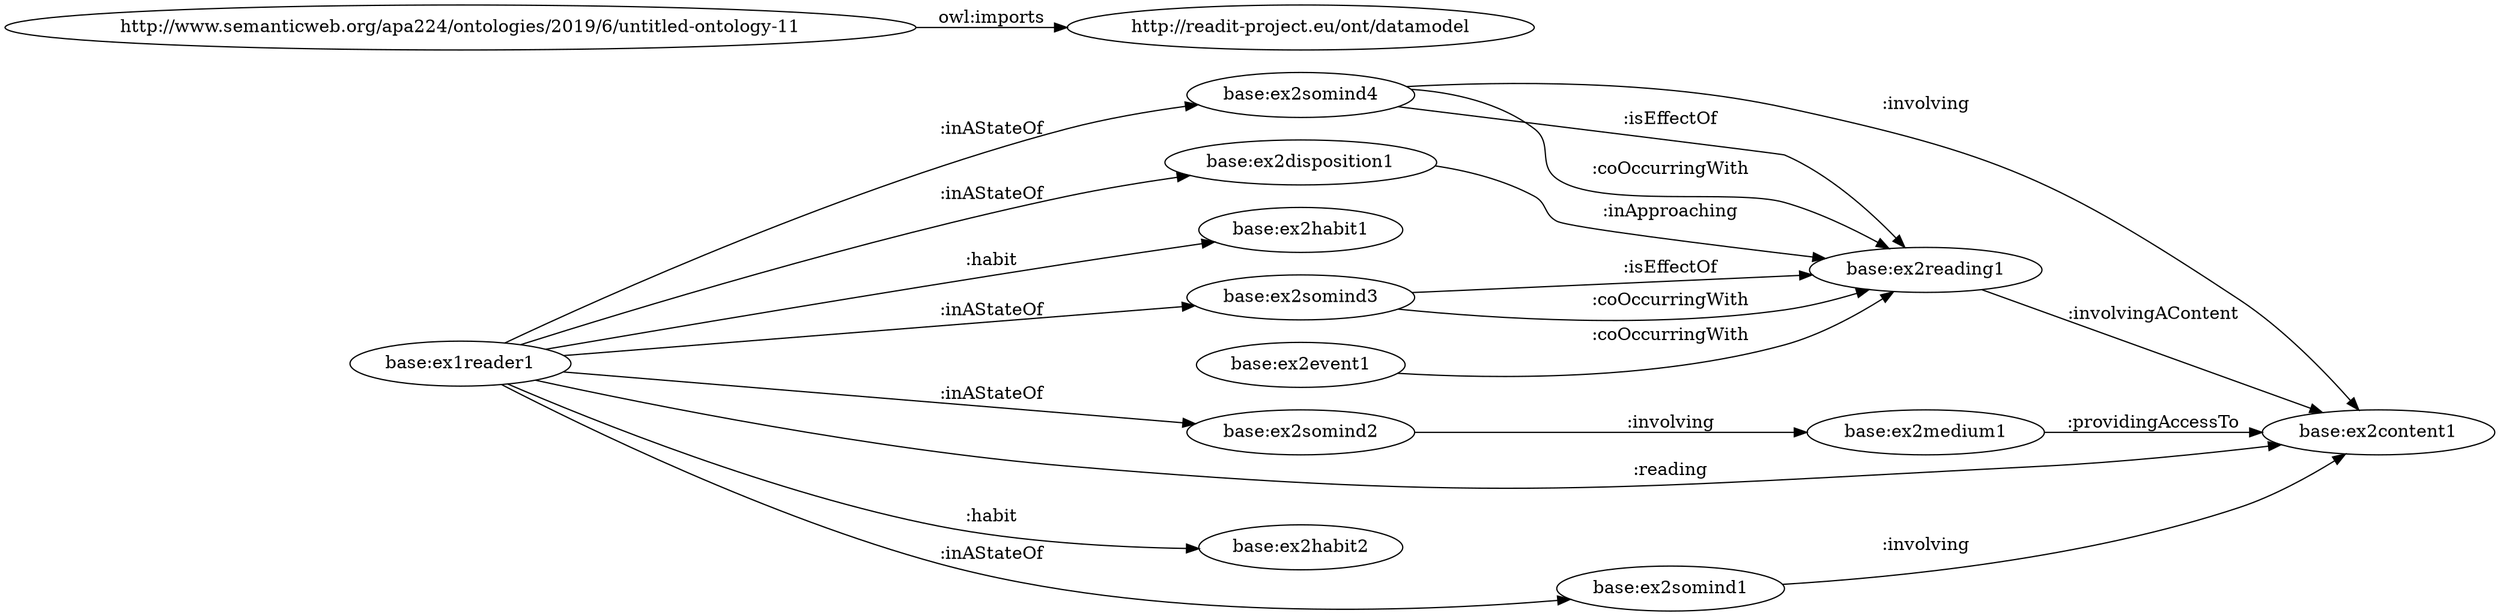 digraph ar2dtool_diagram { 
rankdir=LR;
size="1501"
	"base:ex1reader1" -> "base:ex2somind3" [ label = ":inAStateOf" ];
	"base:ex1reader1" -> "base:ex2somind4" [ label = ":inAStateOf" ];
	"base:ex1reader1" -> "base:ex2habit1" [ label = ":habit" ];
	"base:ex1reader1" -> "base:ex2somind2" [ label = ":inAStateOf" ];
	"base:ex1reader1" -> "base:ex2content1" [ label = ":reading" ];
	"base:ex1reader1" -> "base:ex2disposition1" [ label = ":inAStateOf" ];
	"base:ex1reader1" -> "base:ex2somind1" [ label = ":inAStateOf" ];
	"base:ex1reader1" -> "base:ex2habit2" [ label = ":habit" ];
	"base:ex2disposition1" -> "base:ex2reading1" [ label = ":inApproaching" ];
	"base:ex2somind4" -> "base:ex2reading1" [ label = ":isEffectOf" ];
	"base:ex2somind4" -> "base:ex2content1" [ label = ":involving" ];
	"base:ex2somind4" -> "base:ex2reading1" [ label = ":coOccurringWith" ];
	"base:ex2event1" -> "base:ex2reading1" [ label = ":coOccurringWith" ];
	"base:ex2somind2" -> "base:ex2medium1" [ label = ":involving" ];
	"http://www.semanticweb.org/apa224/ontologies/2019/6/untitled-ontology-11" -> "http://readit-project.eu/ont/datamodel" [ label = "owl:imports" ];
	"base:ex2somind3" -> "base:ex2reading1" [ label = ":isEffectOf" ];
	"base:ex2somind3" -> "base:ex2reading1" [ label = ":coOccurringWith" ];
	"base:ex2medium1" -> "base:ex2content1" [ label = ":providingAccessTo" ];
	"base:ex2reading1" -> "base:ex2content1" [ label = ":involvingAContent" ];
	"base:ex2somind1" -> "base:ex2content1" [ label = ":involving" ];

}
